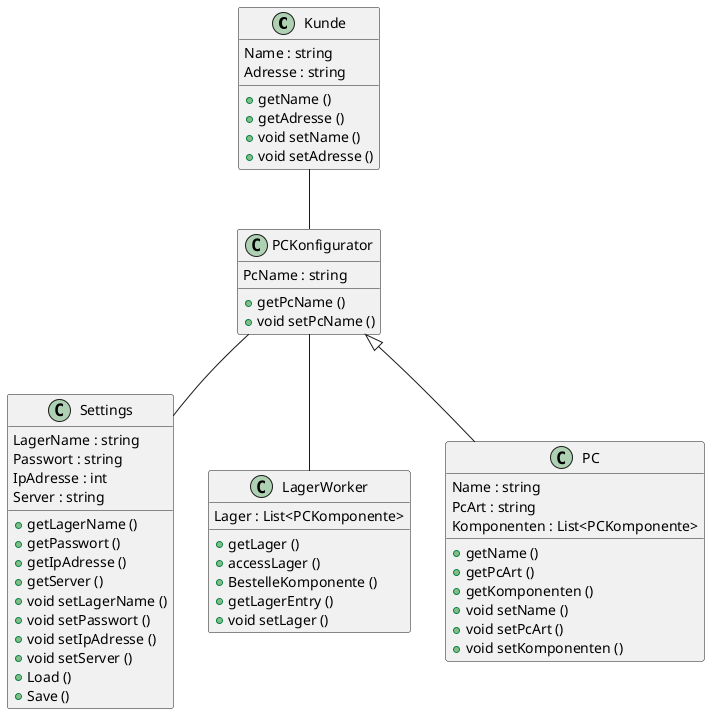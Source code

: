 @startuml MainDIa
Kunde -- PCKonfigurator
PCKonfigurator -- Settings
PCKonfigurator --  LagerWorker
PCKonfigurator <|-- PC


Kunde : Name : string
Kunde : Adresse : string
Kunde : + getName ()
Kunde : + getAdresse ()
Kunde : + void setName ()
Kunde : + void setAdresse ()

PCKonfigurator : PcName : string
PCKonfigurator : + getPcName ()
PCKonfigurator : + void setPcName ()

Settings : LagerName : string
Settings : Passwort : string
Settings : IpAdresse : int
Settings : Server : string
Settings : + getLagerName ()
Settings : + getPasswort ()
Settings : + getIpAdresse ()
Settings : + getServer ()
Settings : + void setLagerName ()
Settings : + void setPasswort ()
Settings : + void setIpAdresse ()
Settings : + void setServer ()
Settings : + Load ()
Settings : + Save ()

LagerWorker : Lager : List<PCKomponente>
LagerWorker : + getLager ()
LagerWorker : + accessLager ()
LagerWorker : + BestelleKomponente ()
LagerWorker : + getLagerEntry ()
LagerWorker : + void setLager ()

PC : Name : string
PC : PcArt : string
PC : Komponenten : List<PCKomponente>
PC : + getName ()
PC : + getPcArt ()
PC : + getKomponenten ()
PC : + void setName ()
PC : + void setPcArt ()
PC : + void setKomponenten ()
@enduml